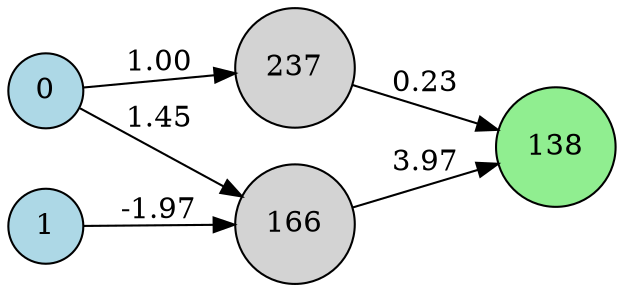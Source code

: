 digraph neat {
  rankdir=LR;
  node [shape=circle];
  node0 [label="0", style=filled, fillcolor=lightblue];
  node1 [label="1", style=filled, fillcolor=lightblue];
  node138 [label="138", style=filled, fillcolor=lightgreen];
  node166 [label="166", style=filled, fillcolor=lightgray];
  node237 [label="237", style=filled, fillcolor=lightgray];
  node1 -> node166 [label="-1.97"];
  node166 -> node138 [label="3.97"];
  node0 -> node237 [label="1.00"];
  node237 -> node138 [label="0.23"];
  node0 -> node166 [label="1.45"];
}
